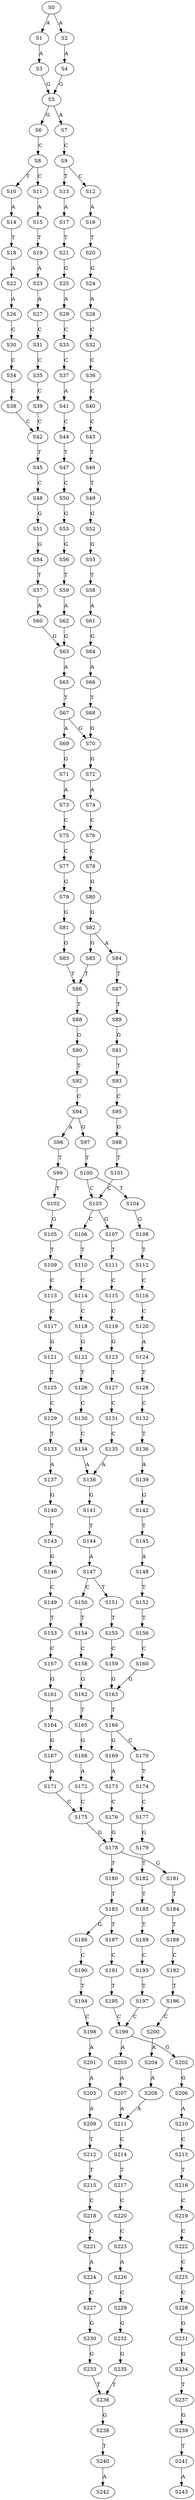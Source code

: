 strict digraph  {
	S0 -> S1 [ label = A ];
	S0 -> S2 [ label = A ];
	S1 -> S3 [ label = A ];
	S2 -> S4 [ label = A ];
	S3 -> S5 [ label = G ];
	S4 -> S5 [ label = G ];
	S5 -> S6 [ label = G ];
	S5 -> S7 [ label = A ];
	S6 -> S8 [ label = C ];
	S7 -> S9 [ label = C ];
	S8 -> S10 [ label = T ];
	S8 -> S11 [ label = C ];
	S9 -> S12 [ label = C ];
	S9 -> S13 [ label = T ];
	S10 -> S14 [ label = A ];
	S11 -> S15 [ label = A ];
	S12 -> S16 [ label = A ];
	S13 -> S17 [ label = A ];
	S14 -> S18 [ label = T ];
	S15 -> S19 [ label = T ];
	S16 -> S20 [ label = T ];
	S17 -> S21 [ label = T ];
	S18 -> S22 [ label = A ];
	S19 -> S23 [ label = A ];
	S20 -> S24 [ label = G ];
	S21 -> S25 [ label = G ];
	S22 -> S26 [ label = A ];
	S23 -> S27 [ label = A ];
	S24 -> S28 [ label = A ];
	S25 -> S29 [ label = A ];
	S26 -> S30 [ label = C ];
	S27 -> S31 [ label = C ];
	S28 -> S32 [ label = C ];
	S29 -> S33 [ label = C ];
	S30 -> S34 [ label = C ];
	S31 -> S35 [ label = C ];
	S32 -> S36 [ label = C ];
	S33 -> S37 [ label = C ];
	S34 -> S38 [ label = C ];
	S35 -> S39 [ label = C ];
	S36 -> S40 [ label = C ];
	S37 -> S41 [ label = A ];
	S38 -> S42 [ label = C ];
	S39 -> S42 [ label = C ];
	S40 -> S43 [ label = C ];
	S41 -> S44 [ label = C ];
	S42 -> S45 [ label = T ];
	S43 -> S46 [ label = T ];
	S44 -> S47 [ label = T ];
	S45 -> S48 [ label = C ];
	S46 -> S49 [ label = T ];
	S47 -> S50 [ label = C ];
	S48 -> S51 [ label = G ];
	S49 -> S52 [ label = G ];
	S50 -> S53 [ label = G ];
	S51 -> S54 [ label = G ];
	S52 -> S55 [ label = G ];
	S53 -> S56 [ label = G ];
	S54 -> S57 [ label = T ];
	S55 -> S58 [ label = T ];
	S56 -> S59 [ label = T ];
	S57 -> S60 [ label = A ];
	S58 -> S61 [ label = A ];
	S59 -> S62 [ label = A ];
	S60 -> S63 [ label = G ];
	S61 -> S64 [ label = G ];
	S62 -> S63 [ label = G ];
	S63 -> S65 [ label = A ];
	S64 -> S66 [ label = A ];
	S65 -> S67 [ label = T ];
	S66 -> S68 [ label = T ];
	S67 -> S69 [ label = A ];
	S67 -> S70 [ label = G ];
	S68 -> S70 [ label = G ];
	S69 -> S71 [ label = G ];
	S70 -> S72 [ label = G ];
	S71 -> S73 [ label = A ];
	S72 -> S74 [ label = A ];
	S73 -> S75 [ label = C ];
	S74 -> S76 [ label = C ];
	S75 -> S77 [ label = C ];
	S76 -> S78 [ label = C ];
	S77 -> S79 [ label = G ];
	S78 -> S80 [ label = G ];
	S79 -> S81 [ label = G ];
	S80 -> S82 [ label = G ];
	S81 -> S83 [ label = G ];
	S82 -> S84 [ label = A ];
	S82 -> S85 [ label = G ];
	S83 -> S86 [ label = T ];
	S84 -> S87 [ label = T ];
	S85 -> S86 [ label = T ];
	S86 -> S88 [ label = T ];
	S87 -> S89 [ label = T ];
	S88 -> S90 [ label = G ];
	S89 -> S91 [ label = G ];
	S90 -> S92 [ label = T ];
	S91 -> S93 [ label = T ];
	S92 -> S94 [ label = C ];
	S93 -> S95 [ label = C ];
	S94 -> S96 [ label = A ];
	S94 -> S97 [ label = G ];
	S95 -> S98 [ label = G ];
	S96 -> S99 [ label = T ];
	S97 -> S100 [ label = T ];
	S98 -> S101 [ label = T ];
	S99 -> S102 [ label = T ];
	S100 -> S103 [ label = C ];
	S100 -> S104 [ label = T ];
	S101 -> S103 [ label = C ];
	S102 -> S105 [ label = G ];
	S103 -> S106 [ label = C ];
	S103 -> S107 [ label = G ];
	S104 -> S108 [ label = G ];
	S105 -> S109 [ label = T ];
	S106 -> S110 [ label = T ];
	S107 -> S111 [ label = T ];
	S108 -> S112 [ label = T ];
	S109 -> S113 [ label = C ];
	S110 -> S114 [ label = C ];
	S111 -> S115 [ label = C ];
	S112 -> S116 [ label = C ];
	S113 -> S117 [ label = C ];
	S114 -> S118 [ label = C ];
	S115 -> S119 [ label = C ];
	S116 -> S120 [ label = C ];
	S117 -> S121 [ label = G ];
	S118 -> S122 [ label = G ];
	S119 -> S123 [ label = G ];
	S120 -> S124 [ label = A ];
	S121 -> S125 [ label = T ];
	S122 -> S126 [ label = T ];
	S123 -> S127 [ label = T ];
	S124 -> S128 [ label = T ];
	S125 -> S129 [ label = C ];
	S126 -> S130 [ label = C ];
	S127 -> S131 [ label = C ];
	S128 -> S132 [ label = C ];
	S129 -> S133 [ label = T ];
	S130 -> S134 [ label = C ];
	S131 -> S135 [ label = C ];
	S132 -> S136 [ label = T ];
	S133 -> S137 [ label = A ];
	S134 -> S138 [ label = A ];
	S135 -> S138 [ label = A ];
	S136 -> S139 [ label = A ];
	S137 -> S140 [ label = G ];
	S138 -> S141 [ label = G ];
	S139 -> S142 [ label = G ];
	S140 -> S143 [ label = T ];
	S141 -> S144 [ label = T ];
	S142 -> S145 [ label = T ];
	S143 -> S146 [ label = G ];
	S144 -> S147 [ label = A ];
	S145 -> S148 [ label = A ];
	S146 -> S149 [ label = C ];
	S147 -> S150 [ label = C ];
	S147 -> S151 [ label = T ];
	S148 -> S152 [ label = T ];
	S149 -> S153 [ label = T ];
	S150 -> S154 [ label = T ];
	S151 -> S155 [ label = T ];
	S152 -> S156 [ label = T ];
	S153 -> S157 [ label = C ];
	S154 -> S158 [ label = C ];
	S155 -> S159 [ label = C ];
	S156 -> S160 [ label = C ];
	S157 -> S161 [ label = G ];
	S158 -> S162 [ label = G ];
	S159 -> S163 [ label = G ];
	S160 -> S163 [ label = G ];
	S161 -> S164 [ label = T ];
	S162 -> S165 [ label = T ];
	S163 -> S166 [ label = T ];
	S164 -> S167 [ label = G ];
	S165 -> S168 [ label = G ];
	S166 -> S169 [ label = G ];
	S166 -> S170 [ label = C ];
	S167 -> S171 [ label = A ];
	S168 -> S172 [ label = A ];
	S169 -> S173 [ label = A ];
	S170 -> S174 [ label = T ];
	S171 -> S175 [ label = C ];
	S172 -> S175 [ label = C ];
	S173 -> S176 [ label = C ];
	S174 -> S177 [ label = C ];
	S175 -> S178 [ label = G ];
	S176 -> S178 [ label = G ];
	S177 -> S179 [ label = G ];
	S178 -> S180 [ label = T ];
	S178 -> S181 [ label = G ];
	S179 -> S182 [ label = T ];
	S180 -> S183 [ label = T ];
	S181 -> S184 [ label = T ];
	S182 -> S185 [ label = T ];
	S183 -> S186 [ label = G ];
	S183 -> S187 [ label = T ];
	S184 -> S188 [ label = T ];
	S185 -> S189 [ label = T ];
	S186 -> S190 [ label = C ];
	S187 -> S191 [ label = C ];
	S188 -> S192 [ label = C ];
	S189 -> S193 [ label = C ];
	S190 -> S194 [ label = T ];
	S191 -> S195 [ label = T ];
	S192 -> S196 [ label = T ];
	S193 -> S197 [ label = T ];
	S194 -> S198 [ label = C ];
	S195 -> S199 [ label = C ];
	S196 -> S200 [ label = C ];
	S197 -> S199 [ label = C ];
	S198 -> S201 [ label = A ];
	S199 -> S202 [ label = G ];
	S199 -> S203 [ label = A ];
	S200 -> S204 [ label = A ];
	S201 -> S205 [ label = A ];
	S202 -> S206 [ label = G ];
	S203 -> S207 [ label = A ];
	S204 -> S208 [ label = A ];
	S205 -> S209 [ label = A ];
	S206 -> S210 [ label = A ];
	S207 -> S211 [ label = A ];
	S208 -> S211 [ label = A ];
	S209 -> S212 [ label = T ];
	S210 -> S213 [ label = C ];
	S211 -> S214 [ label = C ];
	S212 -> S215 [ label = T ];
	S213 -> S216 [ label = T ];
	S214 -> S217 [ label = T ];
	S215 -> S218 [ label = C ];
	S216 -> S219 [ label = C ];
	S217 -> S220 [ label = C ];
	S218 -> S221 [ label = C ];
	S219 -> S222 [ label = C ];
	S220 -> S223 [ label = C ];
	S221 -> S224 [ label = A ];
	S222 -> S225 [ label = C ];
	S223 -> S226 [ label = A ];
	S224 -> S227 [ label = C ];
	S225 -> S228 [ label = C ];
	S226 -> S229 [ label = C ];
	S227 -> S230 [ label = G ];
	S228 -> S231 [ label = G ];
	S229 -> S232 [ label = G ];
	S230 -> S233 [ label = G ];
	S231 -> S234 [ label = G ];
	S232 -> S235 [ label = G ];
	S233 -> S236 [ label = T ];
	S234 -> S237 [ label = T ];
	S235 -> S236 [ label = T ];
	S236 -> S238 [ label = G ];
	S237 -> S239 [ label = G ];
	S238 -> S240 [ label = T ];
	S239 -> S241 [ label = T ];
	S240 -> S242 [ label = A ];
	S241 -> S243 [ label = A ];
}
